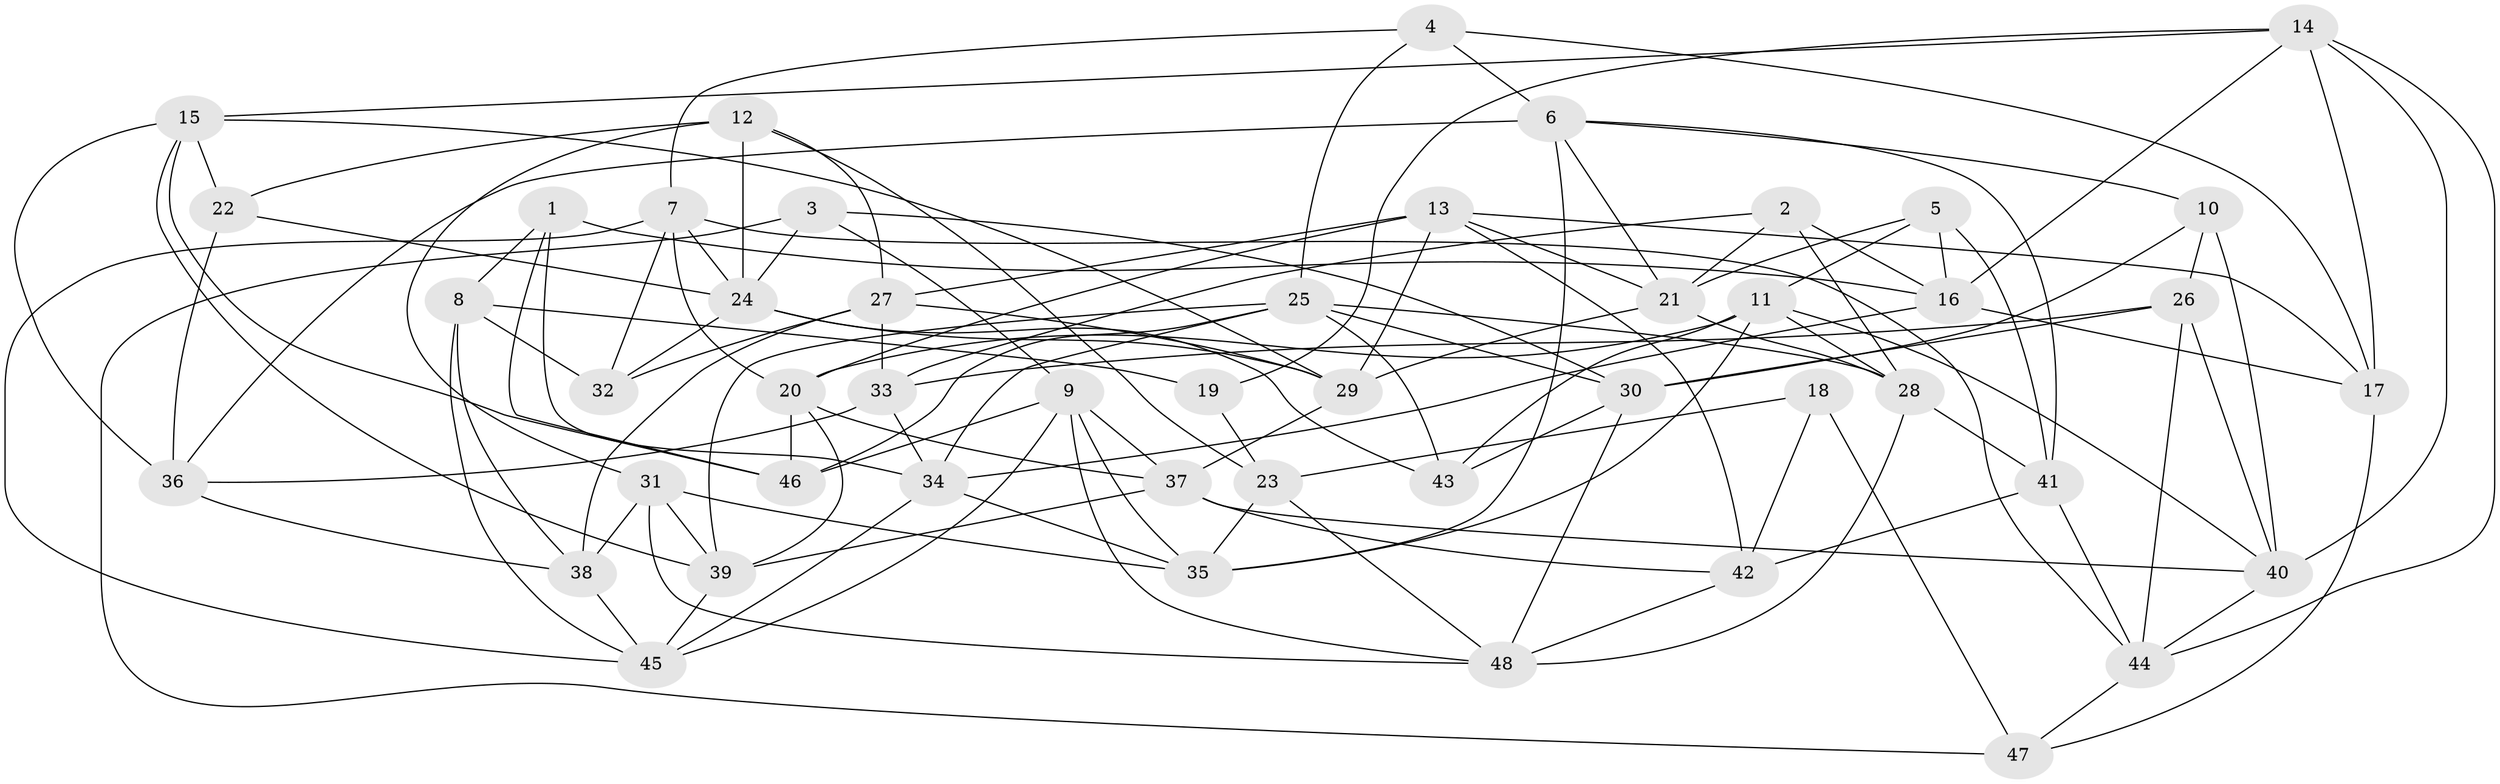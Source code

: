 // original degree distribution, {4: 1.0}
// Generated by graph-tools (version 1.1) at 2025/03/03/09/25 03:03:05]
// undirected, 48 vertices, 126 edges
graph export_dot {
graph [start="1"]
  node [color=gray90,style=filled];
  1;
  2;
  3;
  4;
  5;
  6;
  7;
  8;
  9;
  10;
  11;
  12;
  13;
  14;
  15;
  16;
  17;
  18;
  19;
  20;
  21;
  22;
  23;
  24;
  25;
  26;
  27;
  28;
  29;
  30;
  31;
  32;
  33;
  34;
  35;
  36;
  37;
  38;
  39;
  40;
  41;
  42;
  43;
  44;
  45;
  46;
  47;
  48;
  1 -- 8 [weight=1.0];
  1 -- 16 [weight=1.0];
  1 -- 34 [weight=1.0];
  1 -- 46 [weight=1.0];
  2 -- 16 [weight=1.0];
  2 -- 21 [weight=1.0];
  2 -- 28 [weight=1.0];
  2 -- 33 [weight=1.0];
  3 -- 9 [weight=1.0];
  3 -- 24 [weight=1.0];
  3 -- 30 [weight=1.0];
  3 -- 47 [weight=1.0];
  4 -- 6 [weight=1.0];
  4 -- 7 [weight=1.0];
  4 -- 17 [weight=1.0];
  4 -- 25 [weight=1.0];
  5 -- 11 [weight=1.0];
  5 -- 16 [weight=1.0];
  5 -- 21 [weight=1.0];
  5 -- 41 [weight=1.0];
  6 -- 10 [weight=1.0];
  6 -- 21 [weight=1.0];
  6 -- 35 [weight=1.0];
  6 -- 36 [weight=1.0];
  6 -- 41 [weight=1.0];
  7 -- 20 [weight=1.0];
  7 -- 24 [weight=1.0];
  7 -- 32 [weight=1.0];
  7 -- 44 [weight=1.0];
  7 -- 45 [weight=1.0];
  8 -- 19 [weight=1.0];
  8 -- 32 [weight=2.0];
  8 -- 38 [weight=1.0];
  8 -- 45 [weight=1.0];
  9 -- 35 [weight=1.0];
  9 -- 37 [weight=1.0];
  9 -- 45 [weight=1.0];
  9 -- 46 [weight=1.0];
  9 -- 48 [weight=1.0];
  10 -- 26 [weight=1.0];
  10 -- 30 [weight=1.0];
  10 -- 40 [weight=3.0];
  11 -- 20 [weight=1.0];
  11 -- 28 [weight=1.0];
  11 -- 35 [weight=1.0];
  11 -- 40 [weight=1.0];
  11 -- 43 [weight=1.0];
  12 -- 22 [weight=2.0];
  12 -- 23 [weight=1.0];
  12 -- 24 [weight=1.0];
  12 -- 27 [weight=1.0];
  12 -- 31 [weight=1.0];
  13 -- 17 [weight=1.0];
  13 -- 20 [weight=1.0];
  13 -- 21 [weight=1.0];
  13 -- 27 [weight=1.0];
  13 -- 29 [weight=1.0];
  13 -- 42 [weight=1.0];
  14 -- 15 [weight=1.0];
  14 -- 16 [weight=1.0];
  14 -- 17 [weight=1.0];
  14 -- 19 [weight=1.0];
  14 -- 40 [weight=1.0];
  14 -- 44 [weight=1.0];
  15 -- 22 [weight=1.0];
  15 -- 29 [weight=1.0];
  15 -- 36 [weight=1.0];
  15 -- 39 [weight=1.0];
  15 -- 46 [weight=1.0];
  16 -- 17 [weight=1.0];
  16 -- 34 [weight=1.0];
  17 -- 47 [weight=2.0];
  18 -- 23 [weight=1.0];
  18 -- 42 [weight=1.0];
  18 -- 47 [weight=2.0];
  19 -- 23 [weight=2.0];
  20 -- 37 [weight=1.0];
  20 -- 39 [weight=1.0];
  20 -- 46 [weight=1.0];
  21 -- 28 [weight=1.0];
  21 -- 29 [weight=1.0];
  22 -- 24 [weight=1.0];
  22 -- 36 [weight=2.0];
  23 -- 35 [weight=1.0];
  23 -- 48 [weight=1.0];
  24 -- 29 [weight=1.0];
  24 -- 32 [weight=2.0];
  24 -- 43 [weight=1.0];
  25 -- 28 [weight=1.0];
  25 -- 30 [weight=1.0];
  25 -- 34 [weight=1.0];
  25 -- 39 [weight=1.0];
  25 -- 43 [weight=1.0];
  25 -- 46 [weight=2.0];
  26 -- 30 [weight=1.0];
  26 -- 33 [weight=2.0];
  26 -- 40 [weight=1.0];
  26 -- 44 [weight=1.0];
  27 -- 29 [weight=1.0];
  27 -- 32 [weight=1.0];
  27 -- 33 [weight=1.0];
  27 -- 38 [weight=1.0];
  28 -- 41 [weight=1.0];
  28 -- 48 [weight=1.0];
  29 -- 37 [weight=1.0];
  30 -- 43 [weight=1.0];
  30 -- 48 [weight=1.0];
  31 -- 35 [weight=1.0];
  31 -- 38 [weight=2.0];
  31 -- 39 [weight=1.0];
  31 -- 48 [weight=1.0];
  33 -- 34 [weight=1.0];
  33 -- 36 [weight=1.0];
  34 -- 35 [weight=1.0];
  34 -- 45 [weight=1.0];
  36 -- 38 [weight=1.0];
  37 -- 39 [weight=1.0];
  37 -- 40 [weight=1.0];
  37 -- 42 [weight=1.0];
  38 -- 45 [weight=1.0];
  39 -- 45 [weight=1.0];
  40 -- 44 [weight=1.0];
  41 -- 42 [weight=2.0];
  41 -- 44 [weight=1.0];
  42 -- 48 [weight=1.0];
  44 -- 47 [weight=1.0];
}
